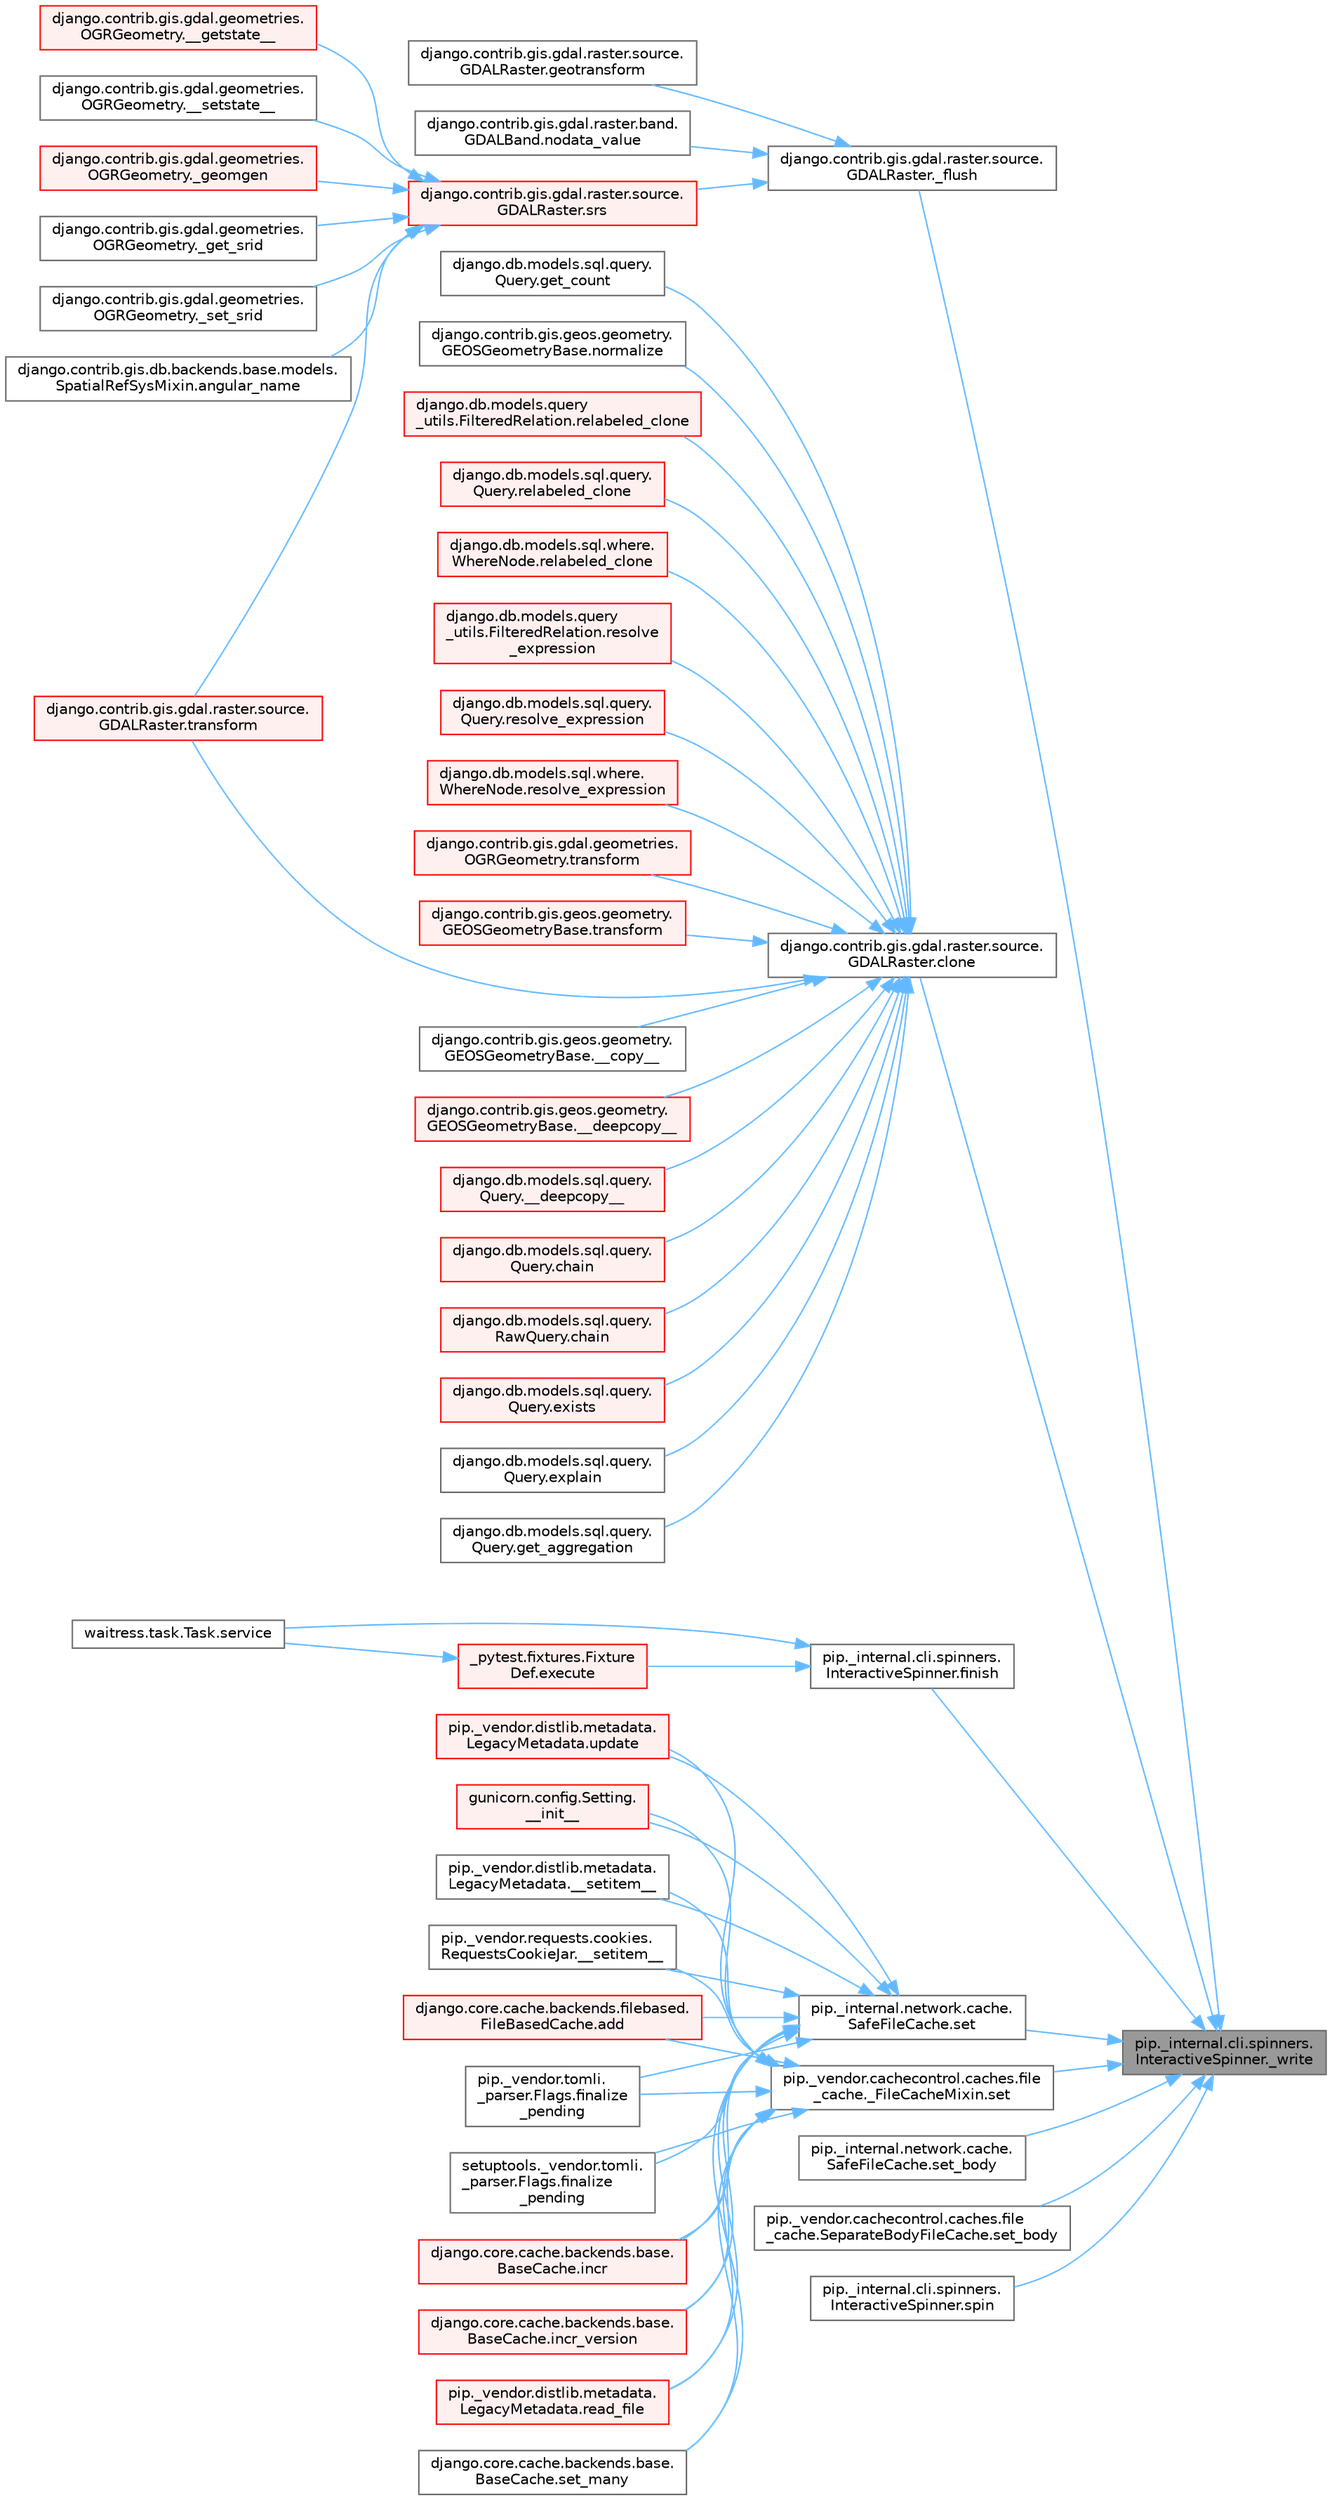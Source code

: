 digraph "pip._internal.cli.spinners.InteractiveSpinner._write"
{
 // LATEX_PDF_SIZE
  bgcolor="transparent";
  edge [fontname=Helvetica,fontsize=10,labelfontname=Helvetica,labelfontsize=10];
  node [fontname=Helvetica,fontsize=10,shape=box,height=0.2,width=0.4];
  rankdir="RL";
  Node1 [id="Node000001",label="pip._internal.cli.spinners.\lInteractiveSpinner._write",height=0.2,width=0.4,color="gray40", fillcolor="grey60", style="filled", fontcolor="black",tooltip=" "];
  Node1 -> Node2 [id="edge1_Node000001_Node000002",dir="back",color="steelblue1",style="solid",tooltip=" "];
  Node2 [id="Node000002",label="django.contrib.gis.gdal.raster.source.\lGDALRaster._flush",height=0.2,width=0.4,color="grey40", fillcolor="white", style="filled",URL="$classdjango_1_1contrib_1_1gis_1_1gdal_1_1raster_1_1source_1_1_g_d_a_l_raster.html#af272a67360ee049804d442bd344ff75b",tooltip=" "];
  Node2 -> Node3 [id="edge2_Node000002_Node000003",dir="back",color="steelblue1",style="solid",tooltip=" "];
  Node3 [id="Node000003",label="django.contrib.gis.gdal.raster.source.\lGDALRaster.geotransform",height=0.2,width=0.4,color="grey40", fillcolor="white", style="filled",URL="$classdjango_1_1contrib_1_1gis_1_1gdal_1_1raster_1_1source_1_1_g_d_a_l_raster.html#afb446ab45c02724556cdfcf2bba0b2fa",tooltip=" "];
  Node2 -> Node4 [id="edge3_Node000002_Node000004",dir="back",color="steelblue1",style="solid",tooltip=" "];
  Node4 [id="Node000004",label="django.contrib.gis.gdal.raster.band.\lGDALBand.nodata_value",height=0.2,width=0.4,color="grey40", fillcolor="white", style="filled",URL="$classdjango_1_1contrib_1_1gis_1_1gdal_1_1raster_1_1band_1_1_g_d_a_l_band.html#a6d6c1bf86ac0d82ae06f1396dfbe5bc6",tooltip=" "];
  Node2 -> Node5 [id="edge4_Node000002_Node000005",dir="back",color="steelblue1",style="solid",tooltip=" "];
  Node5 [id="Node000005",label="django.contrib.gis.gdal.raster.source.\lGDALRaster.srs",height=0.2,width=0.4,color="red", fillcolor="#FFF0F0", style="filled",URL="$classdjango_1_1contrib_1_1gis_1_1gdal_1_1raster_1_1source_1_1_g_d_a_l_raster.html#a867fd2ac08531bb04ded5f86cf484723",tooltip=" "];
  Node5 -> Node6 [id="edge5_Node000005_Node000006",dir="back",color="steelblue1",style="solid",tooltip=" "];
  Node6 [id="Node000006",label="django.contrib.gis.gdal.geometries.\lOGRGeometry.__getstate__",height=0.2,width=0.4,color="red", fillcolor="#FFF0F0", style="filled",URL="$classdjango_1_1contrib_1_1gis_1_1gdal_1_1geometries_1_1_o_g_r_geometry.html#ac3e84c5cf8de29c6ddd97344c1377c67",tooltip=" "];
  Node5 -> Node8 [id="edge6_Node000005_Node000008",dir="back",color="steelblue1",style="solid",tooltip=" "];
  Node8 [id="Node000008",label="django.contrib.gis.gdal.geometries.\lOGRGeometry.__setstate__",height=0.2,width=0.4,color="grey40", fillcolor="white", style="filled",URL="$classdjango_1_1contrib_1_1gis_1_1gdal_1_1geometries_1_1_o_g_r_geometry.html#ab63616d11bd9a98849de416676d36792",tooltip=" "];
  Node5 -> Node9 [id="edge7_Node000005_Node000009",dir="back",color="steelblue1",style="solid",tooltip=" "];
  Node9 [id="Node000009",label="django.contrib.gis.gdal.geometries.\lOGRGeometry._geomgen",height=0.2,width=0.4,color="red", fillcolor="#FFF0F0", style="filled",URL="$classdjango_1_1contrib_1_1gis_1_1gdal_1_1geometries_1_1_o_g_r_geometry.html#a258cb645a4576066a078a32732b1a408",tooltip=" "];
  Node5 -> Node47 [id="edge8_Node000005_Node000047",dir="back",color="steelblue1",style="solid",tooltip=" "];
  Node47 [id="Node000047",label="django.contrib.gis.gdal.geometries.\lOGRGeometry._get_srid",height=0.2,width=0.4,color="grey40", fillcolor="white", style="filled",URL="$classdjango_1_1contrib_1_1gis_1_1gdal_1_1geometries_1_1_o_g_r_geometry.html#a0bb521c4b2d26061139764d69148d4d8",tooltip=" "];
  Node5 -> Node48 [id="edge9_Node000005_Node000048",dir="back",color="steelblue1",style="solid",tooltip=" "];
  Node48 [id="Node000048",label="django.contrib.gis.gdal.geometries.\lOGRGeometry._set_srid",height=0.2,width=0.4,color="grey40", fillcolor="white", style="filled",URL="$classdjango_1_1contrib_1_1gis_1_1gdal_1_1geometries_1_1_o_g_r_geometry.html#ac8a5a0179427ee414dd34028df9656c0",tooltip=" "];
  Node5 -> Node49 [id="edge10_Node000005_Node000049",dir="back",color="steelblue1",style="solid",tooltip=" "];
  Node49 [id="Node000049",label="django.contrib.gis.db.backends.base.models.\lSpatialRefSysMixin.angular_name",height=0.2,width=0.4,color="grey40", fillcolor="white", style="filled",URL="$classdjango_1_1contrib_1_1gis_1_1db_1_1backends_1_1base_1_1models_1_1_spatial_ref_sys_mixin.html#a1911ada90e16ef4f873d4cbabf0a0453",tooltip=" "];
  Node5 -> Node748 [id="edge11_Node000005_Node000748",dir="back",color="steelblue1",style="solid",tooltip=" "];
  Node748 [id="Node000748",label="django.contrib.gis.gdal.raster.source.\lGDALRaster.transform",height=0.2,width=0.4,color="red", fillcolor="#FFF0F0", style="filled",URL="$classdjango_1_1contrib_1_1gis_1_1gdal_1_1raster_1_1source_1_1_g_d_a_l_raster.html#ac5283a9f9f3834181470dffd8dcddbd0",tooltip=" "];
  Node1 -> Node1734 [id="edge12_Node000001_Node001734",dir="back",color="steelblue1",style="solid",tooltip=" "];
  Node1734 [id="Node001734",label="django.contrib.gis.gdal.raster.source.\lGDALRaster.clone",height=0.2,width=0.4,color="grey40", fillcolor="white", style="filled",URL="$classdjango_1_1contrib_1_1gis_1_1gdal_1_1raster_1_1source_1_1_g_d_a_l_raster.html#a963b5543b11c1395b6bc58cde72f5aa0",tooltip=" "];
  Node1734 -> Node52 [id="edge13_Node001734_Node000052",dir="back",color="steelblue1",style="solid",tooltip=" "];
  Node52 [id="Node000052",label="django.contrib.gis.geos.geometry.\lGEOSGeometryBase.__copy__",height=0.2,width=0.4,color="grey40", fillcolor="white", style="filled",URL="$classdjango_1_1contrib_1_1gis_1_1geos_1_1geometry_1_1_g_e_o_s_geometry_base.html#ae0f85dbfd6e6e2dab4aa9dd295340b87",tooltip=" "];
  Node1734 -> Node53 [id="edge14_Node001734_Node000053",dir="back",color="steelblue1",style="solid",tooltip=" "];
  Node53 [id="Node000053",label="django.contrib.gis.geos.geometry.\lGEOSGeometryBase.__deepcopy__",height=0.2,width=0.4,color="red", fillcolor="#FFF0F0", style="filled",URL="$classdjango_1_1contrib_1_1gis_1_1geos_1_1geometry_1_1_g_e_o_s_geometry_base.html#ac6f16be987e8c98b9ecb52ccb388c18c",tooltip=" "];
  Node1734 -> Node345 [id="edge15_Node001734_Node000345",dir="back",color="steelblue1",style="solid",tooltip=" "];
  Node345 [id="Node000345",label="django.db.models.sql.query.\lQuery.__deepcopy__",height=0.2,width=0.4,color="red", fillcolor="#FFF0F0", style="filled",URL="$classdjango_1_1db_1_1models_1_1sql_1_1query_1_1_query.html#a03b0d1ca81a588c179694300577a5dde",tooltip=" "];
  Node1734 -> Node346 [id="edge16_Node001734_Node000346",dir="back",color="steelblue1",style="solid",tooltip=" "];
  Node346 [id="Node000346",label="django.db.models.sql.query.\lQuery.chain",height=0.2,width=0.4,color="red", fillcolor="#FFF0F0", style="filled",URL="$classdjango_1_1db_1_1models_1_1sql_1_1query_1_1_query.html#aa3fe5320676d05bc24bd69dcfc785a8f",tooltip=" "];
  Node1734 -> Node352 [id="edge17_Node001734_Node000352",dir="back",color="steelblue1",style="solid",tooltip=" "];
  Node352 [id="Node000352",label="django.db.models.sql.query.\lRawQuery.chain",height=0.2,width=0.4,color="red", fillcolor="#FFF0F0", style="filled",URL="$classdjango_1_1db_1_1models_1_1sql_1_1query_1_1_raw_query.html#a7fe9f8502e3420c0378f6edce01aa68b",tooltip=" "];
  Node1734 -> Node353 [id="edge18_Node001734_Node000353",dir="back",color="steelblue1",style="solid",tooltip=" "];
  Node353 [id="Node000353",label="django.db.models.sql.query.\lQuery.exists",height=0.2,width=0.4,color="red", fillcolor="#FFF0F0", style="filled",URL="$classdjango_1_1db_1_1models_1_1sql_1_1query_1_1_query.html#ae5c8bc324c4badfdcba3d115464be353",tooltip=" "];
  Node1734 -> Node503 [id="edge19_Node001734_Node000503",dir="back",color="steelblue1",style="solid",tooltip=" "];
  Node503 [id="Node000503",label="django.db.models.sql.query.\lQuery.explain",height=0.2,width=0.4,color="grey40", fillcolor="white", style="filled",URL="$classdjango_1_1db_1_1models_1_1sql_1_1query_1_1_query.html#a2017a64b53a6a8b184261899b21895e4",tooltip=" "];
  Node1734 -> Node504 [id="edge20_Node001734_Node000504",dir="back",color="steelblue1",style="solid",tooltip=" "];
  Node504 [id="Node000504",label="django.db.models.sql.query.\lQuery.get_aggregation",height=0.2,width=0.4,color="grey40", fillcolor="white", style="filled",URL="$classdjango_1_1db_1_1models_1_1sql_1_1query_1_1_query.html#a838bcc369ee808b360b6ab68323868e0",tooltip=" "];
  Node1734 -> Node505 [id="edge21_Node001734_Node000505",dir="back",color="steelblue1",style="solid",tooltip=" "];
  Node505 [id="Node000505",label="django.db.models.sql.query.\lQuery.get_count",height=0.2,width=0.4,color="grey40", fillcolor="white", style="filled",URL="$classdjango_1_1db_1_1models_1_1sql_1_1query_1_1_query.html#a4e6c10ea949b3a1c70851e0002656a09",tooltip=" "];
  Node1734 -> Node506 [id="edge22_Node001734_Node000506",dir="back",color="steelblue1",style="solid",tooltip=" "];
  Node506 [id="Node000506",label="django.contrib.gis.geos.geometry.\lGEOSGeometryBase.normalize",height=0.2,width=0.4,color="grey40", fillcolor="white", style="filled",URL="$classdjango_1_1contrib_1_1gis_1_1geos_1_1geometry_1_1_g_e_o_s_geometry_base.html#a8aced8b6d5ffee28e6220e108d7fec9b",tooltip=" "];
  Node1734 -> Node507 [id="edge23_Node001734_Node000507",dir="back",color="steelblue1",style="solid",tooltip=" "];
  Node507 [id="Node000507",label="django.db.models.query\l_utils.FilteredRelation.relabeled_clone",height=0.2,width=0.4,color="red", fillcolor="#FFF0F0", style="filled",URL="$classdjango_1_1db_1_1models_1_1query__utils_1_1_filtered_relation.html#a54721cf88cda04227bc9137fac94d470",tooltip=" "];
  Node1734 -> Node510 [id="edge24_Node001734_Node000510",dir="back",color="steelblue1",style="solid",tooltip=" "];
  Node510 [id="Node000510",label="django.db.models.sql.query.\lQuery.relabeled_clone",height=0.2,width=0.4,color="red", fillcolor="#FFF0F0", style="filled",URL="$classdjango_1_1db_1_1models_1_1sql_1_1query_1_1_query.html#af280d6a64a9e44dd71caa13a91ccf716",tooltip=" "];
  Node1734 -> Node513 [id="edge25_Node001734_Node000513",dir="back",color="steelblue1",style="solid",tooltip=" "];
  Node513 [id="Node000513",label="django.db.models.sql.where.\lWhereNode.relabeled_clone",height=0.2,width=0.4,color="red", fillcolor="#FFF0F0", style="filled",URL="$classdjango_1_1db_1_1models_1_1sql_1_1where_1_1_where_node.html#acb4f80fab7f4124b0f0e418442cec200",tooltip=" "];
  Node1734 -> Node514 [id="edge26_Node001734_Node000514",dir="back",color="steelblue1",style="solid",tooltip=" "];
  Node514 [id="Node000514",label="django.db.models.query\l_utils.FilteredRelation.resolve\l_expression",height=0.2,width=0.4,color="red", fillcolor="#FFF0F0", style="filled",URL="$classdjango_1_1db_1_1models_1_1query__utils_1_1_filtered_relation.html#a3f24fb1b73679c55925f8e4dcd511536",tooltip=" "];
  Node1734 -> Node741 [id="edge27_Node001734_Node000741",dir="back",color="steelblue1",style="solid",tooltip=" "];
  Node741 [id="Node000741",label="django.db.models.sql.query.\lQuery.resolve_expression",height=0.2,width=0.4,color="red", fillcolor="#FFF0F0", style="filled",URL="$classdjango_1_1db_1_1models_1_1sql_1_1query_1_1_query.html#a9f7253d9010a6f0082182c39b0255e52",tooltip=" "];
  Node1734 -> Node742 [id="edge28_Node001734_Node000742",dir="back",color="steelblue1",style="solid",tooltip=" "];
  Node742 [id="Node000742",label="django.db.models.sql.where.\lWhereNode.resolve_expression",height=0.2,width=0.4,color="red", fillcolor="#FFF0F0", style="filled",URL="$classdjango_1_1db_1_1models_1_1sql_1_1where_1_1_where_node.html#a6c40a769daf4cf5e7eac05f3943d42e9",tooltip=" "];
  Node1734 -> Node743 [id="edge29_Node001734_Node000743",dir="back",color="steelblue1",style="solid",tooltip=" "];
  Node743 [id="Node000743",label="django.contrib.gis.gdal.geometries.\lOGRGeometry.transform",height=0.2,width=0.4,color="red", fillcolor="#FFF0F0", style="filled",URL="$classdjango_1_1contrib_1_1gis_1_1gdal_1_1geometries_1_1_o_g_r_geometry.html#ab67a02e9a12ddd1da2a9bbe77efe3f93",tooltip=" "];
  Node1734 -> Node748 [id="edge30_Node001734_Node000748",dir="back",color="steelblue1",style="solid",tooltip=" "];
  Node1734 -> Node749 [id="edge31_Node001734_Node000749",dir="back",color="steelblue1",style="solid",tooltip=" "];
  Node749 [id="Node000749",label="django.contrib.gis.geos.geometry.\lGEOSGeometryBase.transform",height=0.2,width=0.4,color="red", fillcolor="#FFF0F0", style="filled",URL="$classdjango_1_1contrib_1_1gis_1_1geos_1_1geometry_1_1_g_e_o_s_geometry_base.html#aeaa8ab6c866c4423240e0e096ffa8975",tooltip=" "];
  Node1 -> Node3276 [id="edge32_Node000001_Node003276",dir="back",color="steelblue1",style="solid",tooltip=" "];
  Node3276 [id="Node003276",label="pip._internal.cli.spinners.\lInteractiveSpinner.finish",height=0.2,width=0.4,color="grey40", fillcolor="white", style="filled",URL="$classpip_1_1__internal_1_1cli_1_1spinners_1_1_interactive_spinner.html#aa8e59d36acbf1a072233ae62dbea45d6",tooltip=" "];
  Node3276 -> Node236 [id="edge33_Node003276_Node000236",dir="back",color="steelblue1",style="solid",tooltip=" "];
  Node236 [id="Node000236",label="_pytest.fixtures.Fixture\lDef.execute",height=0.2,width=0.4,color="red", fillcolor="#FFF0F0", style="filled",URL="$class__pytest_1_1fixtures_1_1_fixture_def.html#ac27e0caaadd6404ffc2715216b643993",tooltip=" "];
  Node236 -> Node459 [id="edge34_Node000236_Node000459",dir="back",color="steelblue1",style="solid",tooltip=" "];
  Node459 [id="Node000459",label="waitress.task.Task.service",height=0.2,width=0.4,color="grey40", fillcolor="white", style="filled",URL="$classwaitress_1_1task_1_1_task.html#acd61643ab6cfae697f619c48f46e40b6",tooltip=" "];
  Node3276 -> Node459 [id="edge35_Node003276_Node000459",dir="back",color="steelblue1",style="solid",tooltip=" "];
  Node1 -> Node3277 [id="edge36_Node000001_Node003277",dir="back",color="steelblue1",style="solid",tooltip=" "];
  Node3277 [id="Node003277",label="pip._internal.network.cache.\lSafeFileCache.set",height=0.2,width=0.4,color="grey40", fillcolor="white", style="filled",URL="$classpip_1_1__internal_1_1network_1_1cache_1_1_safe_file_cache.html#a9f3b2e9f928775e5e043eb0b2fff5e7e",tooltip=" "];
  Node3277 -> Node787 [id="edge37_Node003277_Node000787",dir="back",color="steelblue1",style="solid",tooltip=" "];
  Node787 [id="Node000787",label="gunicorn.config.Setting.\l__init__",height=0.2,width=0.4,color="red", fillcolor="#FFF0F0", style="filled",URL="$classgunicorn_1_1config_1_1_setting.html#aca1cb2d38bdd9b92194f85913daaaa53",tooltip=" "];
  Node3277 -> Node788 [id="edge38_Node003277_Node000788",dir="back",color="steelblue1",style="solid",tooltip=" "];
  Node788 [id="Node000788",label="pip._vendor.distlib.metadata.\lLegacyMetadata.__setitem__",height=0.2,width=0.4,color="grey40", fillcolor="white", style="filled",URL="$classpip_1_1__vendor_1_1distlib_1_1metadata_1_1_legacy_metadata.html#ab82e88a698ec57bd9f8ac873948a3802",tooltip=" "];
  Node3277 -> Node789 [id="edge39_Node003277_Node000789",dir="back",color="steelblue1",style="solid",tooltip=" "];
  Node789 [id="Node000789",label="pip._vendor.requests.cookies.\lRequestsCookieJar.__setitem__",height=0.2,width=0.4,color="grey40", fillcolor="white", style="filled",URL="$classpip_1_1__vendor_1_1requests_1_1cookies_1_1_requests_cookie_jar.html#a795f42fede709c520cc7c2452cdceeb9",tooltip=" "];
  Node3277 -> Node790 [id="edge40_Node003277_Node000790",dir="back",color="steelblue1",style="solid",tooltip=" "];
  Node790 [id="Node000790",label="django.core.cache.backends.filebased.\lFileBasedCache.add",height=0.2,width=0.4,color="red", fillcolor="#FFF0F0", style="filled",URL="$classdjango_1_1core_1_1cache_1_1backends_1_1filebased_1_1_file_based_cache.html#a2f380fb404bde29c82c6169465ee1391",tooltip=" "];
  Node3277 -> Node791 [id="edge41_Node003277_Node000791",dir="back",color="steelblue1",style="solid",tooltip=" "];
  Node791 [id="Node000791",label="pip._vendor.tomli.\l_parser.Flags.finalize\l_pending",height=0.2,width=0.4,color="grey40", fillcolor="white", style="filled",URL="$classpip_1_1__vendor_1_1tomli_1_1__parser_1_1_flags.html#a1930c0bd50ceafa1db786d83b8cccd4a",tooltip=" "];
  Node3277 -> Node792 [id="edge42_Node003277_Node000792",dir="back",color="steelblue1",style="solid",tooltip=" "];
  Node792 [id="Node000792",label="setuptools._vendor.tomli.\l_parser.Flags.finalize\l_pending",height=0.2,width=0.4,color="grey40", fillcolor="white", style="filled",URL="$classsetuptools_1_1__vendor_1_1tomli_1_1__parser_1_1_flags.html#a5d7c62898586672de935990ed6f4a7e1",tooltip=" "];
  Node3277 -> Node793 [id="edge43_Node003277_Node000793",dir="back",color="steelblue1",style="solid",tooltip=" "];
  Node793 [id="Node000793",label="django.core.cache.backends.base.\lBaseCache.incr",height=0.2,width=0.4,color="red", fillcolor="#FFF0F0", style="filled",URL="$classdjango_1_1core_1_1cache_1_1backends_1_1base_1_1_base_cache.html#ab502f06a18e16d3d1495fdf1dca28831",tooltip=" "];
  Node3277 -> Node363 [id="edge44_Node003277_Node000363",dir="back",color="steelblue1",style="solid",tooltip=" "];
  Node363 [id="Node000363",label="django.core.cache.backends.base.\lBaseCache.incr_version",height=0.2,width=0.4,color="red", fillcolor="#FFF0F0", style="filled",URL="$classdjango_1_1core_1_1cache_1_1backends_1_1base_1_1_base_cache.html#a3ac7d74ffcfca67e2afee86ecf858b34",tooltip=" "];
  Node3277 -> Node796 [id="edge45_Node003277_Node000796",dir="back",color="steelblue1",style="solid",tooltip=" "];
  Node796 [id="Node000796",label="pip._vendor.distlib.metadata.\lLegacyMetadata.read_file",height=0.2,width=0.4,color="red", fillcolor="#FFF0F0", style="filled",URL="$classpip_1_1__vendor_1_1distlib_1_1metadata_1_1_legacy_metadata.html#ab45a644b4204b8e049a9584d0be7193e",tooltip=" "];
  Node3277 -> Node1150 [id="edge46_Node003277_Node001150",dir="back",color="steelblue1",style="solid",tooltip=" "];
  Node1150 [id="Node001150",label="django.core.cache.backends.base.\lBaseCache.set_many",height=0.2,width=0.4,color="grey40", fillcolor="white", style="filled",URL="$classdjango_1_1core_1_1cache_1_1backends_1_1base_1_1_base_cache.html#a148a79bde32c256a462b4a55b1d8b659",tooltip=" "];
  Node3277 -> Node1151 [id="edge47_Node003277_Node001151",dir="back",color="steelblue1",style="solid",tooltip=" "];
  Node1151 [id="Node001151",label="pip._vendor.distlib.metadata.\lLegacyMetadata.update",height=0.2,width=0.4,color="red", fillcolor="#FFF0F0", style="filled",URL="$classpip_1_1__vendor_1_1distlib_1_1metadata_1_1_legacy_metadata.html#aefa482c1aa5db626eda875a4a1941995",tooltip=" "];
  Node1 -> Node3055 [id="edge48_Node000001_Node003055",dir="back",color="steelblue1",style="solid",tooltip=" "];
  Node3055 [id="Node003055",label="pip._vendor.cachecontrol.caches.file\l_cache._FileCacheMixin.set",height=0.2,width=0.4,color="grey40", fillcolor="white", style="filled",URL="$classpip_1_1__vendor_1_1cachecontrol_1_1caches_1_1file__cache_1_1___file_cache_mixin.html#ae8a7588fc5a71680756743e05deeea9b",tooltip=" "];
  Node3055 -> Node787 [id="edge49_Node003055_Node000787",dir="back",color="steelblue1",style="solid",tooltip=" "];
  Node3055 -> Node788 [id="edge50_Node003055_Node000788",dir="back",color="steelblue1",style="solid",tooltip=" "];
  Node3055 -> Node789 [id="edge51_Node003055_Node000789",dir="back",color="steelblue1",style="solid",tooltip=" "];
  Node3055 -> Node790 [id="edge52_Node003055_Node000790",dir="back",color="steelblue1",style="solid",tooltip=" "];
  Node3055 -> Node791 [id="edge53_Node003055_Node000791",dir="back",color="steelblue1",style="solid",tooltip=" "];
  Node3055 -> Node792 [id="edge54_Node003055_Node000792",dir="back",color="steelblue1",style="solid",tooltip=" "];
  Node3055 -> Node793 [id="edge55_Node003055_Node000793",dir="back",color="steelblue1",style="solid",tooltip=" "];
  Node3055 -> Node363 [id="edge56_Node003055_Node000363",dir="back",color="steelblue1",style="solid",tooltip=" "];
  Node3055 -> Node796 [id="edge57_Node003055_Node000796",dir="back",color="steelblue1",style="solid",tooltip=" "];
  Node3055 -> Node1150 [id="edge58_Node003055_Node001150",dir="back",color="steelblue1",style="solid",tooltip=" "];
  Node3055 -> Node1151 [id="edge59_Node003055_Node001151",dir="back",color="steelblue1",style="solid",tooltip=" "];
  Node1 -> Node3278 [id="edge60_Node000001_Node003278",dir="back",color="steelblue1",style="solid",tooltip=" "];
  Node3278 [id="Node003278",label="pip._internal.network.cache.\lSafeFileCache.set_body",height=0.2,width=0.4,color="grey40", fillcolor="white", style="filled",URL="$classpip_1_1__internal_1_1network_1_1cache_1_1_safe_file_cache.html#a9f8fecbfb2071386ede8912774d1b110",tooltip=" "];
  Node1 -> Node3056 [id="edge61_Node000001_Node003056",dir="back",color="steelblue1",style="solid",tooltip=" "];
  Node3056 [id="Node003056",label="pip._vendor.cachecontrol.caches.file\l_cache.SeparateBodyFileCache.set_body",height=0.2,width=0.4,color="grey40", fillcolor="white", style="filled",URL="$classpip_1_1__vendor_1_1cachecontrol_1_1caches_1_1file__cache_1_1_separate_body_file_cache.html#a8fabbb6143c6afca2477309d3dfa7067",tooltip=" "];
  Node1 -> Node3279 [id="edge62_Node000001_Node003279",dir="back",color="steelblue1",style="solid",tooltip=" "];
  Node3279 [id="Node003279",label="pip._internal.cli.spinners.\lInteractiveSpinner.spin",height=0.2,width=0.4,color="grey40", fillcolor="white", style="filled",URL="$classpip_1_1__internal_1_1cli_1_1spinners_1_1_interactive_spinner.html#a84fabbd16bc8be31bf5e47905eab7498",tooltip=" "];
}
